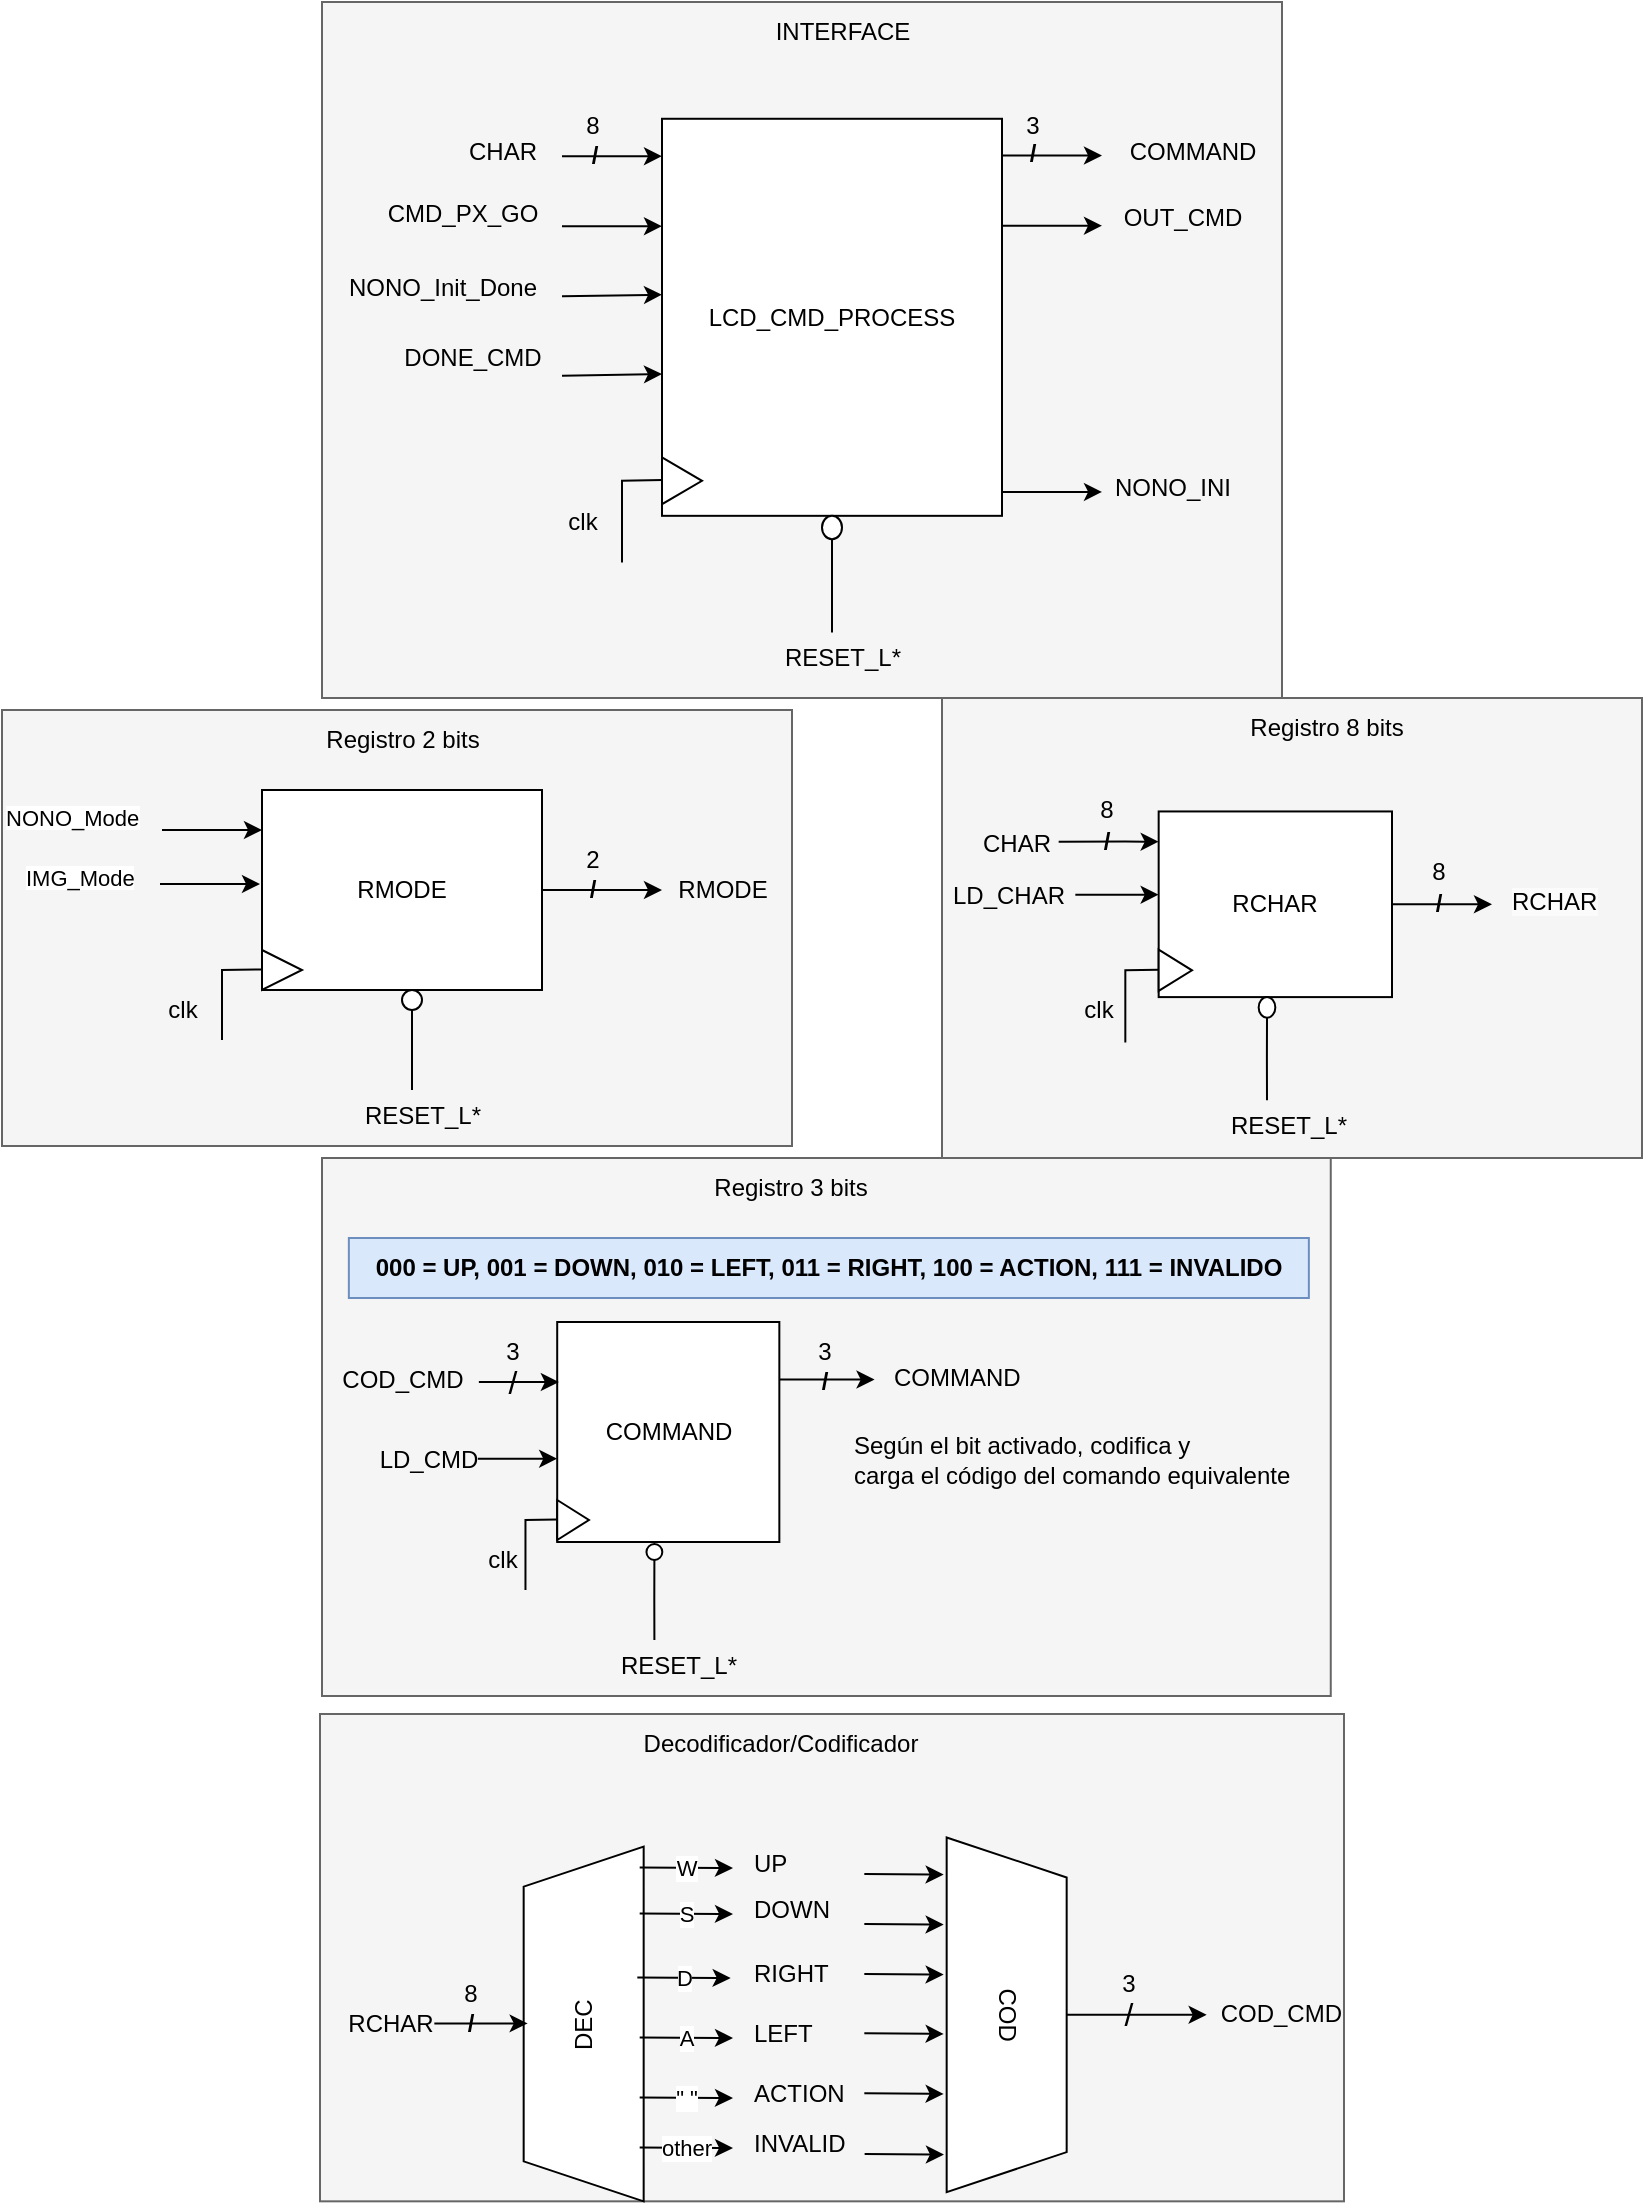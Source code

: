 <mxfile version="22.1.21" type="device">
  <diagram name="Page-1" id="bJ8itpKa8yMkncbAwDAy">
    <mxGraphModel dx="2096" dy="1000" grid="1" gridSize="10" guides="1" tooltips="1" connect="1" arrows="1" fold="1" page="1" pageScale="1" pageWidth="850" pageHeight="1100" math="0" shadow="0">
      <root>
        <mxCell id="0" />
        <mxCell id="1" parent="0" />
        <mxCell id="U-s3RB7BU_-bI2iJnk8K-27" value="" style="group;fillColor=#f5f5f5;fontColor=#333333;strokeColor=#666666;" vertex="1" connectable="0" parent="1">
          <mxGeometry x="10" y="354" width="395" height="218" as="geometry" />
        </mxCell>
        <mxCell id="wy2A1jpv522JCZYk6ljg-13" style="edgeStyle=orthogonalEdgeStyle;rounded=0;orthogonalLoop=1;jettySize=auto;html=1;" parent="U-s3RB7BU_-bI2iJnk8K-27" source="wy2A1jpv522JCZYk6ljg-1" edge="1">
          <mxGeometry relative="1" as="geometry">
            <mxPoint x="330" y="90" as="targetPoint" />
          </mxGeometry>
        </mxCell>
        <mxCell id="wy2A1jpv522JCZYk6ljg-1" value="RMODE" style="rounded=0;whiteSpace=wrap;html=1;" parent="U-s3RB7BU_-bI2iJnk8K-27" vertex="1">
          <mxGeometry x="130" y="40" width="140" height="100" as="geometry" />
        </mxCell>
        <mxCell id="wy2A1jpv522JCZYk6ljg-11" value="" style="edgeStyle=none;orthogonalLoop=1;jettySize=auto;html=1;rounded=0;" parent="U-s3RB7BU_-bI2iJnk8K-27" edge="1">
          <mxGeometry width="100" relative="1" as="geometry">
            <mxPoint x="80" y="60" as="sourcePoint" />
            <mxPoint x="130" y="60" as="targetPoint" />
            <Array as="points" />
          </mxGeometry>
        </mxCell>
        <mxCell id="wy2A1jpv522JCZYk6ljg-12" value="" style="edgeStyle=none;orthogonalLoop=1;jettySize=auto;html=1;rounded=0;" parent="U-s3RB7BU_-bI2iJnk8K-27" edge="1">
          <mxGeometry width="100" relative="1" as="geometry">
            <mxPoint x="79" y="87" as="sourcePoint" />
            <mxPoint x="129" y="87" as="targetPoint" />
            <Array as="points" />
          </mxGeometry>
        </mxCell>
        <mxCell id="wy2A1jpv522JCZYk6ljg-14" value="&lt;b&gt;/&lt;/b&gt;" style="text;html=1;align=center;verticalAlign=middle;resizable=0;points=[];autosize=1;strokeColor=none;fillColor=none;" parent="U-s3RB7BU_-bI2iJnk8K-27" vertex="1">
          <mxGeometry x="280" y="75" width="30" height="30" as="geometry" />
        </mxCell>
        <mxCell id="wy2A1jpv522JCZYk6ljg-15" value="2" style="text;html=1;align=center;verticalAlign=middle;resizable=0;points=[];autosize=1;strokeColor=none;fillColor=none;" parent="U-s3RB7BU_-bI2iJnk8K-27" vertex="1">
          <mxGeometry x="280" y="60" width="30" height="30" as="geometry" />
        </mxCell>
        <mxCell id="wy2A1jpv522JCZYk6ljg-29" value="&lt;span style=&quot;color: rgb(0, 0, 0); font-family: Helvetica; font-size: 11px; font-style: normal; font-variant-ligatures: normal; font-variant-caps: normal; font-weight: 400; letter-spacing: normal; orphans: 2; text-align: center; text-indent: 0px; text-transform: none; widows: 2; word-spacing: 0px; -webkit-text-stroke-width: 0px; background-color: rgb(255, 255, 255); text-decoration-thickness: initial; text-decoration-style: initial; text-decoration-color: initial; float: none; display: inline !important;&quot;&gt;IMG_Mode&lt;/span&gt;" style="text;whiteSpace=wrap;html=1;" parent="U-s3RB7BU_-bI2iJnk8K-27" vertex="1">
          <mxGeometry x="10" y="70" width="90" height="40" as="geometry" />
        </mxCell>
        <mxCell id="wy2A1jpv522JCZYk6ljg-30" value="&lt;span style=&quot;color: rgb(0, 0, 0); font-family: Helvetica; font-size: 11px; font-style: normal; font-variant-ligatures: normal; font-variant-caps: normal; font-weight: 400; letter-spacing: normal; orphans: 2; text-align: center; text-indent: 0px; text-transform: none; widows: 2; word-spacing: 0px; -webkit-text-stroke-width: 0px; background-color: rgb(255, 255, 255); text-decoration-thickness: initial; text-decoration-style: initial; text-decoration-color: initial; float: none; display: inline !important;&quot;&gt;NONO_Mode&lt;/span&gt;" style="text;whiteSpace=wrap;html=1;" parent="U-s3RB7BU_-bI2iJnk8K-27" vertex="1">
          <mxGeometry y="40" width="100" height="40" as="geometry" />
        </mxCell>
        <mxCell id="wy2A1jpv522JCZYk6ljg-31" value="RMODE" style="text;html=1;align=center;verticalAlign=middle;resizable=0;points=[];autosize=1;strokeColor=none;fillColor=none;" parent="U-s3RB7BU_-bI2iJnk8K-27" vertex="1">
          <mxGeometry x="325" y="75" width="70" height="30" as="geometry" />
        </mxCell>
        <mxCell id="U-s3RB7BU_-bI2iJnk8K-1" value="Registro 2 bits" style="text;html=1;align=center;verticalAlign=middle;resizable=0;points=[];autosize=1;strokeColor=none;fillColor=none;" vertex="1" parent="U-s3RB7BU_-bI2iJnk8K-27">
          <mxGeometry x="150" width="100" height="30" as="geometry" />
        </mxCell>
        <mxCell id="U-s3RB7BU_-bI2iJnk8K-2" value="" style="triangle;whiteSpace=wrap;html=1;" vertex="1" parent="U-s3RB7BU_-bI2iJnk8K-27">
          <mxGeometry x="130" y="120" width="20" height="20" as="geometry" />
        </mxCell>
        <mxCell id="U-s3RB7BU_-bI2iJnk8K-3" value="" style="edgeStyle=none;orthogonalLoop=1;jettySize=auto;html=1;rounded=0;endArrow=none;endFill=0;" edge="1" parent="U-s3RB7BU_-bI2iJnk8K-27">
          <mxGeometry width="100" relative="1" as="geometry">
            <mxPoint x="110" y="165" as="sourcePoint" />
            <mxPoint x="130" y="129.71" as="targetPoint" />
            <Array as="points">
              <mxPoint x="110" y="130" />
            </Array>
          </mxGeometry>
        </mxCell>
        <mxCell id="U-s3RB7BU_-bI2iJnk8K-4" value="clk" style="text;html=1;align=center;verticalAlign=middle;resizable=0;points=[];autosize=1;strokeColor=none;fillColor=none;" vertex="1" parent="U-s3RB7BU_-bI2iJnk8K-27">
          <mxGeometry x="70" y="135" width="40" height="30" as="geometry" />
        </mxCell>
        <mxCell id="U-s3RB7BU_-bI2iJnk8K-19" style="edgeStyle=orthogonalEdgeStyle;rounded=0;orthogonalLoop=1;jettySize=auto;html=1;startArrow=none;startFill=0;endArrow=none;endFill=0;" edge="1" source="U-s3RB7BU_-bI2iJnk8K-20" parent="U-s3RB7BU_-bI2iJnk8K-27">
          <mxGeometry relative="1" as="geometry">
            <mxPoint x="205" y="190" as="targetPoint" />
          </mxGeometry>
        </mxCell>
        <mxCell id="U-s3RB7BU_-bI2iJnk8K-20" value="" style="ellipse;whiteSpace=wrap;html=1;" vertex="1" parent="U-s3RB7BU_-bI2iJnk8K-27">
          <mxGeometry x="200" y="140" width="10" height="10" as="geometry" />
        </mxCell>
        <mxCell id="U-s3RB7BU_-bI2iJnk8K-21" value="RESET_L*" style="text;html=1;align=center;verticalAlign=middle;resizable=0;points=[];autosize=1;strokeColor=none;fillColor=none;" vertex="1" parent="U-s3RB7BU_-bI2iJnk8K-27">
          <mxGeometry x="170" y="188" width="80" height="30" as="geometry" />
        </mxCell>
        <mxCell id="U-s3RB7BU_-bI2iJnk8K-34" value="" style="group;fillColor=#f5f5f5;fontColor=#333333;strokeColor=#666666;" vertex="1" connectable="0" parent="1">
          <mxGeometry x="170" width="480" height="348" as="geometry" />
        </mxCell>
        <mxCell id="U-s3RB7BU_-bI2iJnk8K-26" value="" style="group" vertex="1" connectable="0" parent="U-s3RB7BU_-bI2iJnk8K-34">
          <mxGeometry y="35.034" width="480" height="312.966" as="geometry" />
        </mxCell>
        <mxCell id="wy2A1jpv522JCZYk6ljg-24" value="LCD_CMD_PROCESS" style="whiteSpace=wrap;html=1;" parent="U-s3RB7BU_-bI2iJnk8K-26" vertex="1">
          <mxGeometry x="170" y="23.356" width="170" height="198.523" as="geometry" />
        </mxCell>
        <mxCell id="wy2A1jpv522JCZYk6ljg-25" value="" style="edgeStyle=none;orthogonalLoop=1;jettySize=auto;html=1;rounded=0;" parent="U-s3RB7BU_-bI2iJnk8K-26" edge="1">
          <mxGeometry width="100" relative="1" as="geometry">
            <mxPoint x="120" y="42.04" as="sourcePoint" />
            <mxPoint x="170" y="42.04" as="targetPoint" />
            <Array as="points" />
          </mxGeometry>
        </mxCell>
        <mxCell id="wy2A1jpv522JCZYk6ljg-26" value="" style="edgeStyle=none;orthogonalLoop=1;jettySize=auto;html=1;rounded=0;" parent="U-s3RB7BU_-bI2iJnk8K-26" edge="1">
          <mxGeometry width="100" relative="1" as="geometry">
            <mxPoint x="120" y="77.074" as="sourcePoint" />
            <mxPoint x="170" y="77.074" as="targetPoint" />
            <Array as="points" />
          </mxGeometry>
        </mxCell>
        <mxCell id="wy2A1jpv522JCZYk6ljg-27" value="" style="edgeStyle=none;orthogonalLoop=1;jettySize=auto;html=1;rounded=0;" parent="U-s3RB7BU_-bI2iJnk8K-26" edge="1">
          <mxGeometry width="100" relative="1" as="geometry">
            <mxPoint x="120" y="112.107" as="sourcePoint" />
            <mxPoint x="170" y="111.302" as="targetPoint" />
            <Array as="points" />
          </mxGeometry>
        </mxCell>
        <mxCell id="wy2A1jpv522JCZYk6ljg-40" value="/" style="text;html=1;align=center;verticalAlign=middle;resizable=0;points=[];autosize=1;strokeColor=none;fillColor=none;fontStyle=1" parent="U-s3RB7BU_-bI2iJnk8K-26" vertex="1">
          <mxGeometry x="121" y="26.963" width="30" height="30" as="geometry" />
        </mxCell>
        <mxCell id="wy2A1jpv522JCZYk6ljg-41" value="8" style="text;html=1;align=center;verticalAlign=middle;resizable=0;points=[];autosize=1;strokeColor=none;fillColor=none;" parent="U-s3RB7BU_-bI2iJnk8K-26" vertex="1">
          <mxGeometry x="120" y="11.678" width="30" height="30" as="geometry" />
        </mxCell>
        <mxCell id="wy2A1jpv522JCZYk6ljg-42" value="CHAR" style="text;html=1;align=center;verticalAlign=middle;resizable=0;points=[];autosize=1;strokeColor=none;fillColor=none;" parent="U-s3RB7BU_-bI2iJnk8K-26" vertex="1">
          <mxGeometry x="60" y="24.523" width="60" height="30" as="geometry" />
        </mxCell>
        <mxCell id="wy2A1jpv522JCZYk6ljg-51" value="NONO_Init_Done" style="text;html=1;align=center;verticalAlign=middle;resizable=0;points=[];autosize=1;strokeColor=none;fillColor=none;" parent="U-s3RB7BU_-bI2iJnk8K-26" vertex="1">
          <mxGeometry y="93.423" width="120" height="30" as="geometry" />
        </mxCell>
        <mxCell id="wy2A1jpv522JCZYk6ljg-52" value="" style="edgeStyle=none;orthogonalLoop=1;jettySize=auto;html=1;rounded=0;" parent="U-s3RB7BU_-bI2iJnk8K-26" edge="1">
          <mxGeometry width="100" relative="1" as="geometry">
            <mxPoint x="120" y="151.812" as="sourcePoint" />
            <mxPoint x="170" y="151.006" as="targetPoint" />
            <Array as="points" />
          </mxGeometry>
        </mxCell>
        <mxCell id="wy2A1jpv522JCZYk6ljg-53" value="DONE_CMD" style="text;html=1;align=center;verticalAlign=middle;resizable=0;points=[];autosize=1;strokeColor=none;fillColor=none;" parent="U-s3RB7BU_-bI2iJnk8K-26" vertex="1">
          <mxGeometry x="30" y="128.456" width="90" height="30" as="geometry" />
        </mxCell>
        <mxCell id="wy2A1jpv522JCZYk6ljg-54" value="" style="edgeStyle=none;orthogonalLoop=1;jettySize=auto;html=1;rounded=0;" parent="U-s3RB7BU_-bI2iJnk8K-26" edge="1">
          <mxGeometry width="100" relative="1" as="geometry">
            <mxPoint x="340" y="41.76" as="sourcePoint" />
            <mxPoint x="390" y="41.76" as="targetPoint" />
            <Array as="points" />
          </mxGeometry>
        </mxCell>
        <mxCell id="wy2A1jpv522JCZYk6ljg-55" value="COMMAND" style="text;html=1;align=center;verticalAlign=middle;resizable=0;points=[];autosize=1;strokeColor=none;fillColor=none;" parent="U-s3RB7BU_-bI2iJnk8K-26" vertex="1">
          <mxGeometry x="390" y="24.523" width="90" height="30" as="geometry" />
        </mxCell>
        <mxCell id="wy2A1jpv522JCZYk6ljg-56" value="" style="edgeStyle=none;orthogonalLoop=1;jettySize=auto;html=1;rounded=0;" parent="U-s3RB7BU_-bI2iJnk8K-26" edge="1">
          <mxGeometry width="100" relative="1" as="geometry">
            <mxPoint x="340" y="76.794" as="sourcePoint" />
            <mxPoint x="390" y="76.794" as="targetPoint" />
            <Array as="points" />
          </mxGeometry>
        </mxCell>
        <mxCell id="wy2A1jpv522JCZYk6ljg-64" value="" style="edgeStyle=none;orthogonalLoop=1;jettySize=auto;html=1;rounded=0;" parent="U-s3RB7BU_-bI2iJnk8K-26" edge="1">
          <mxGeometry width="100" relative="1" as="geometry">
            <mxPoint x="340" y="209.921" as="sourcePoint" />
            <mxPoint x="390" y="209.921" as="targetPoint" />
            <Array as="points" />
          </mxGeometry>
        </mxCell>
        <mxCell id="wy2A1jpv522JCZYk6ljg-65" value="NONO_INI" style="text;html=1;align=center;verticalAlign=middle;resizable=0;points=[];autosize=1;strokeColor=none;fillColor=none;" parent="U-s3RB7BU_-bI2iJnk8K-26" vertex="1">
          <mxGeometry x="385" y="192.685" width="80" height="30" as="geometry" />
        </mxCell>
        <mxCell id="wy2A1jpv522JCZYk6ljg-112" value="OUT_CMD" style="text;html=1;align=center;verticalAlign=middle;resizable=0;points=[];autosize=1;strokeColor=none;fillColor=none;" parent="U-s3RB7BU_-bI2iJnk8K-26" vertex="1">
          <mxGeometry x="390" y="58.389" width="80" height="30" as="geometry" />
        </mxCell>
        <mxCell id="U-s3RB7BU_-bI2iJnk8K-22" style="edgeStyle=orthogonalEdgeStyle;rounded=0;orthogonalLoop=1;jettySize=auto;html=1;startArrow=none;startFill=0;endArrow=none;endFill=0;" edge="1" source="U-s3RB7BU_-bI2iJnk8K-23" parent="U-s3RB7BU_-bI2iJnk8K-26">
          <mxGeometry relative="1" as="geometry">
            <mxPoint x="255" y="280.268" as="targetPoint" />
          </mxGeometry>
        </mxCell>
        <mxCell id="U-s3RB7BU_-bI2iJnk8K-23" value="" style="ellipse;whiteSpace=wrap;html=1;" vertex="1" parent="U-s3RB7BU_-bI2iJnk8K-26">
          <mxGeometry x="250" y="221.879" width="10" height="11.678" as="geometry" />
        </mxCell>
        <mxCell id="U-s3RB7BU_-bI2iJnk8K-24" value="RESET_L*" style="text;html=1;align=center;verticalAlign=middle;resizable=0;points=[];autosize=1;strokeColor=none;fillColor=none;" vertex="1" parent="U-s3RB7BU_-bI2iJnk8K-26">
          <mxGeometry x="220" y="277.933" width="80" height="30" as="geometry" />
        </mxCell>
        <mxCell id="U-s3RB7BU_-bI2iJnk8K-31" value="" style="triangle;whiteSpace=wrap;html=1;" vertex="1" parent="U-s3RB7BU_-bI2iJnk8K-26">
          <mxGeometry x="170" y="192.685" width="20" height="23.356" as="geometry" />
        </mxCell>
        <mxCell id="U-s3RB7BU_-bI2iJnk8K-32" value="" style="edgeStyle=none;orthogonalLoop=1;jettySize=auto;html=1;rounded=0;endArrow=none;endFill=0;" edge="1" parent="U-s3RB7BU_-bI2iJnk8K-26">
          <mxGeometry width="100" relative="1" as="geometry">
            <mxPoint x="150" y="245.235" as="sourcePoint" />
            <mxPoint x="170" y="204.024" as="targetPoint" />
            <Array as="points">
              <mxPoint x="150" y="204.362" />
            </Array>
          </mxGeometry>
        </mxCell>
        <mxCell id="U-s3RB7BU_-bI2iJnk8K-33" value="clk" style="text;html=1;align=center;verticalAlign=middle;resizable=0;points=[];autosize=1;strokeColor=none;fillColor=none;" vertex="1" parent="U-s3RB7BU_-bI2iJnk8K-26">
          <mxGeometry x="110" y="210.201" width="40" height="30" as="geometry" />
        </mxCell>
        <mxCell id="wy2A1jpv522JCZYk6ljg-111" value="3" style="text;html=1;align=center;verticalAlign=middle;resizable=0;points=[];autosize=1;strokeColor=none;fillColor=none;" parent="U-s3RB7BU_-bI2iJnk8K-26" vertex="1">
          <mxGeometry x="340" y="11.68" width="30" height="30" as="geometry" />
        </mxCell>
        <mxCell id="U-s3RB7BU_-bI2iJnk8K-30" value="INTERFACE" style="text;html=1;align=center;verticalAlign=middle;resizable=0;points=[];autosize=1;strokeColor=none;fillColor=none;" vertex="1" parent="U-s3RB7BU_-bI2iJnk8K-34">
          <mxGeometry x="215" width="90" height="30" as="geometry" />
        </mxCell>
        <mxCell id="wy2A1jpv522JCZYk6ljg-49" value="CMD_PX_GO" style="text;html=1;align=center;verticalAlign=middle;resizable=0;points=[];autosize=1;strokeColor=none;fillColor=none;" parent="U-s3RB7BU_-bI2iJnk8K-34" vertex="1">
          <mxGeometry x="20" y="91.087" width="100" height="30" as="geometry" />
        </mxCell>
        <mxCell id="wy2A1jpv522JCZYk6ljg-110" value="/" style="text;html=1;align=center;verticalAlign=middle;resizable=0;points=[];autosize=1;strokeColor=none;fillColor=none;fontStyle=1" parent="U-s3RB7BU_-bI2iJnk8K-34" vertex="1">
          <mxGeometry x="340" y="61.089" width="30" height="30" as="geometry" />
        </mxCell>
        <mxCell id="U-s3RB7BU_-bI2iJnk8K-38" value="" style="group;fillColor=#f5f5f5;fontColor=#333333;strokeColor=#666666;fontStyle=1" vertex="1" connectable="0" parent="1">
          <mxGeometry x="480" y="348" width="350" height="230" as="geometry" />
        </mxCell>
        <mxCell id="wy2A1jpv522JCZYk6ljg-18" style="edgeStyle=orthogonalEdgeStyle;rounded=0;orthogonalLoop=1;jettySize=auto;html=1;" parent="U-s3RB7BU_-bI2iJnk8K-38" source="wy2A1jpv522JCZYk6ljg-17" edge="1">
          <mxGeometry relative="1" as="geometry">
            <mxPoint x="275" y="103.139" as="targetPoint" />
          </mxGeometry>
        </mxCell>
        <mxCell id="wy2A1jpv522JCZYk6ljg-17" value="RCHAR" style="rounded=0;whiteSpace=wrap;html=1;" parent="U-s3RB7BU_-bI2iJnk8K-38" vertex="1">
          <mxGeometry x="108.333" y="56.726" width="116.667" height="92.825" as="geometry" />
        </mxCell>
        <mxCell id="wy2A1jpv522JCZYk6ljg-19" value="&lt;b&gt;/&lt;/b&gt;" style="text;html=1;align=center;verticalAlign=middle;resizable=0;points=[];autosize=1;strokeColor=none;fillColor=none;" parent="U-s3RB7BU_-bI2iJnk8K-38" vertex="1">
          <mxGeometry x="232.5" y="87.668" width="30" height="30" as="geometry" />
        </mxCell>
        <mxCell id="wy2A1jpv522JCZYk6ljg-20" value="8" style="text;html=1;align=center;verticalAlign=middle;resizable=0;points=[];autosize=1;strokeColor=none;fillColor=none;" parent="U-s3RB7BU_-bI2iJnk8K-38" vertex="1">
          <mxGeometry x="232.5" y="72.197" width="30" height="30" as="geometry" />
        </mxCell>
        <mxCell id="wy2A1jpv522JCZYk6ljg-21" style="edgeStyle=orthogonalEdgeStyle;rounded=0;orthogonalLoop=1;jettySize=auto;html=1;" parent="U-s3RB7BU_-bI2iJnk8K-38" edge="1">
          <mxGeometry relative="1" as="geometry">
            <mxPoint x="108.333" y="71.847" as="targetPoint" />
            <mxPoint x="58.333" y="71.847" as="sourcePoint" />
            <Array as="points">
              <mxPoint x="91.667" y="72.197" />
              <mxPoint x="91.667" y="72.197" />
            </Array>
          </mxGeometry>
        </mxCell>
        <mxCell id="wy2A1jpv522JCZYk6ljg-22" value="&lt;b&gt;/&lt;/b&gt;" style="text;html=1;align=center;verticalAlign=middle;resizable=0;points=[];autosize=1;strokeColor=none;fillColor=none;" parent="U-s3RB7BU_-bI2iJnk8K-38" vertex="1">
          <mxGeometry x="66.667" y="56.726" width="30" height="30" as="geometry" />
        </mxCell>
        <mxCell id="wy2A1jpv522JCZYk6ljg-23" value="8" style="text;html=1;align=center;verticalAlign=middle;resizable=0;points=[];autosize=1;strokeColor=none;fillColor=none;" parent="U-s3RB7BU_-bI2iJnk8K-38" vertex="1">
          <mxGeometry x="66.667" y="41.256" width="30" height="30" as="geometry" />
        </mxCell>
        <mxCell id="wy2A1jpv522JCZYk6ljg-32" value="&lt;span style=&quot;color: rgb(0, 0, 0); font-family: Helvetica; font-size: 12px; font-style: normal; font-variant-ligatures: normal; font-variant-caps: normal; font-weight: 400; letter-spacing: normal; orphans: 2; text-align: center; text-indent: 0px; text-transform: none; widows: 2; word-spacing: 0px; -webkit-text-stroke-width: 0px; background-color: rgb(251, 251, 251); text-decoration-thickness: initial; text-decoration-style: initial; text-decoration-color: initial; float: none; display: inline !important;&quot;&gt;RCHAR&lt;/span&gt;" style="text;whiteSpace=wrap;html=1;" parent="U-s3RB7BU_-bI2iJnk8K-38" vertex="1">
          <mxGeometry x="283.333" y="87.668" width="66.667" height="41.256" as="geometry" />
        </mxCell>
        <mxCell id="wy2A1jpv522JCZYk6ljg-39" value="CHAR" style="text;html=1;align=center;verticalAlign=middle;resizable=0;points=[];autosize=1;strokeColor=none;fillColor=none;" parent="U-s3RB7BU_-bI2iJnk8K-38" vertex="1">
          <mxGeometry x="6.667" y="57.666" width="60" height="30" as="geometry" />
        </mxCell>
        <mxCell id="wy2A1jpv522JCZYk6ljg-48" value="LD_CHAR" style="text;html=1;align=center;verticalAlign=middle;resizable=0;points=[];autosize=1;strokeColor=none;fillColor=none;" parent="U-s3RB7BU_-bI2iJnk8K-38" vertex="1">
          <mxGeometry x="-7" y="83.543" width="80" height="30" as="geometry" />
        </mxCell>
        <mxCell id="wy2A1jpv522JCZYk6ljg-68" value="" style="edgeStyle=none;orthogonalLoop=1;jettySize=auto;html=1;rounded=0;" parent="U-s3RB7BU_-bI2iJnk8K-38" edge="1">
          <mxGeometry width="100" relative="1" as="geometry">
            <mxPoint x="66.667" y="98.343" as="sourcePoint" />
            <mxPoint x="108.333" y="98.343" as="targetPoint" />
            <Array as="points" />
          </mxGeometry>
        </mxCell>
        <mxCell id="U-s3RB7BU_-bI2iJnk8K-5" value="" style="triangle;whiteSpace=wrap;html=1;" vertex="1" parent="U-s3RB7BU_-bI2iJnk8K-38">
          <mxGeometry x="108.333" y="125.83" width="16.667" height="20.628" as="geometry" />
        </mxCell>
        <mxCell id="U-s3RB7BU_-bI2iJnk8K-6" value="" style="edgeStyle=none;orthogonalLoop=1;jettySize=auto;html=1;rounded=0;endArrow=none;endFill=0;" edge="1" parent="U-s3RB7BU_-bI2iJnk8K-38">
          <mxGeometry width="100" relative="1" as="geometry">
            <mxPoint x="91.667" y="172.242" as="sourcePoint" />
            <mxPoint x="108.333" y="135.844" as="targetPoint" />
            <Array as="points">
              <mxPoint x="91.667" y="136.143" />
            </Array>
          </mxGeometry>
        </mxCell>
        <mxCell id="U-s3RB7BU_-bI2iJnk8K-7" value="clk" style="text;html=1;align=center;verticalAlign=middle;resizable=0;points=[];autosize=1;strokeColor=none;fillColor=none;" vertex="1" parent="U-s3RB7BU_-bI2iJnk8K-38">
          <mxGeometry x="58.333" y="141.3" width="40" height="30" as="geometry" />
        </mxCell>
        <mxCell id="U-s3RB7BU_-bI2iJnk8K-15" style="edgeStyle=orthogonalEdgeStyle;rounded=0;orthogonalLoop=1;jettySize=auto;html=1;startArrow=none;startFill=0;endArrow=none;endFill=0;" edge="1" source="U-s3RB7BU_-bI2iJnk8K-16" parent="U-s3RB7BU_-bI2iJnk8K-38">
          <mxGeometry relative="1" as="geometry">
            <mxPoint x="162.5" y="201.121" as="targetPoint" />
          </mxGeometry>
        </mxCell>
        <mxCell id="U-s3RB7BU_-bI2iJnk8K-16" value="" style="ellipse;whiteSpace=wrap;html=1;" vertex="1" parent="U-s3RB7BU_-bI2iJnk8K-38">
          <mxGeometry x="158.333" y="149.552" width="8.333" height="10.314" as="geometry" />
        </mxCell>
        <mxCell id="U-s3RB7BU_-bI2iJnk8K-17" value="RESET_L*" style="text;html=1;align=center;verticalAlign=middle;resizable=0;points=[];autosize=1;strokeColor=none;fillColor=none;" vertex="1" parent="U-s3RB7BU_-bI2iJnk8K-38">
          <mxGeometry x="133.333" y="199.058" width="80" height="30" as="geometry" />
        </mxCell>
        <mxCell id="U-s3RB7BU_-bI2iJnk8K-37" value="Registro 8 bits" style="text;html=1;align=center;verticalAlign=middle;resizable=0;points=[];autosize=1;strokeColor=none;fillColor=none;" vertex="1" parent="U-s3RB7BU_-bI2iJnk8K-38">
          <mxGeometry x="141.667" width="100" height="30" as="geometry" />
        </mxCell>
        <mxCell id="U-s3RB7BU_-bI2iJnk8K-66" value="" style="group;fillColor=#f5f5f5;fontColor=#333333;strokeColor=#666666;" vertex="1" connectable="0" parent="1">
          <mxGeometry x="170" y="578" width="504.38" height="269" as="geometry" />
        </mxCell>
        <mxCell id="U-s3RB7BU_-bI2iJnk8K-13" style="edgeStyle=orthogonalEdgeStyle;rounded=0;orthogonalLoop=1;jettySize=auto;html=1;startArrow=none;startFill=0;endArrow=none;endFill=0;" edge="1" parent="U-s3RB7BU_-bI2iJnk8K-66" source="U-s3RB7BU_-bI2iJnk8K-12">
          <mxGeometry relative="1" as="geometry">
            <mxPoint x="166.201" y="241" as="targetPoint" />
          </mxGeometry>
        </mxCell>
        <mxCell id="U-s3RB7BU_-bI2iJnk8K-12" value="" style="ellipse;whiteSpace=wrap;html=1;container=0;" vertex="1" parent="U-s3RB7BU_-bI2iJnk8K-66">
          <mxGeometry x="162.23" y="193" width="7.93" height="8" as="geometry" />
        </mxCell>
        <mxCell id="U-s3RB7BU_-bI2iJnk8K-14" value="RESET_L*" style="text;html=1;align=center;verticalAlign=middle;resizable=0;points=[];autosize=1;strokeColor=none;fillColor=none;container=0;" vertex="1" parent="U-s3RB7BU_-bI2iJnk8K-66">
          <mxGeometry x="138.432" y="239" width="80" height="30" as="geometry" />
        </mxCell>
        <mxCell id="wy2A1jpv522JCZYk6ljg-79" value="COMMAND" style="rounded=0;whiteSpace=wrap;html=1;container=0;" parent="U-s3RB7BU_-bI2iJnk8K-66" vertex="1">
          <mxGeometry x="117.6" y="82" width="111.07" height="110" as="geometry" />
        </mxCell>
        <mxCell id="wy2A1jpv522JCZYk6ljg-80" value="&lt;b&gt;/&lt;/b&gt;" style="text;html=1;align=center;verticalAlign=middle;resizable=0;points=[];autosize=1;strokeColor=none;fillColor=none;container=0;" parent="U-s3RB7BU_-bI2iJnk8K-66" vertex="1">
          <mxGeometry x="235.808" y="96.5" width="30" height="30" as="geometry" />
        </mxCell>
        <mxCell id="wy2A1jpv522JCZYk6ljg-81" value="3" style="text;html=1;align=center;verticalAlign=middle;resizable=0;points=[];autosize=1;strokeColor=none;fillColor=none;container=0;" parent="U-s3RB7BU_-bI2iJnk8K-66" vertex="1">
          <mxGeometry x="235.808" y="81.5" width="30" height="30" as="geometry" />
        </mxCell>
        <mxCell id="wy2A1jpv522JCZYk6ljg-85" value="&lt;div style=&quot;text-align: center;&quot;&gt;COMMAND&lt;/div&gt;" style="text;whiteSpace=wrap;html=1;container=0;" parent="U-s3RB7BU_-bI2iJnk8K-66" vertex="1">
          <mxGeometry x="284.215" y="96" width="63.471" height="40" as="geometry" />
        </mxCell>
        <mxCell id="wy2A1jpv522JCZYk6ljg-90" value="LD_CMD" style="text;html=1;align=center;verticalAlign=middle;resizable=0;points=[];autosize=1;strokeColor=none;fillColor=none;container=0;" parent="U-s3RB7BU_-bI2iJnk8K-66" vertex="1">
          <mxGeometry x="18.43" y="136" width="70" height="30" as="geometry" />
        </mxCell>
        <mxCell id="wy2A1jpv522JCZYk6ljg-91" value="" style="edgeStyle=none;orthogonalLoop=1;jettySize=auto;html=1;rounded=0;" parent="U-s3RB7BU_-bI2iJnk8K-66" edge="1">
          <mxGeometry width="100" relative="1" as="geometry">
            <mxPoint x="77.934" y="150.35" as="sourcePoint" />
            <mxPoint x="117.604" y="150.35" as="targetPoint" />
            <Array as="points" />
          </mxGeometry>
        </mxCell>
        <mxCell id="wy2A1jpv522JCZYk6ljg-116" style="edgeStyle=orthogonalEdgeStyle;rounded=0;orthogonalLoop=1;jettySize=auto;html=1;" parent="U-s3RB7BU_-bI2iJnk8K-66" edge="1">
          <mxGeometry relative="1" as="geometry">
            <mxPoint x="276.271" y="110.79" as="targetPoint" />
            <mxPoint x="228.668" y="110.79" as="sourcePoint" />
          </mxGeometry>
        </mxCell>
        <mxCell id="wy2A1jpv522JCZYk6ljg-117" value="Según el bit activado, codifica y &lt;br&gt;carga el código del comando equivalente&lt;br&gt;" style="text;html=1;align=left;verticalAlign=middle;resizable=0;points=[];autosize=1;strokeColor=none;fillColor=none;" parent="U-s3RB7BU_-bI2iJnk8K-66" vertex="1">
          <mxGeometry x="264.38" y="131" width="240" height="40" as="geometry" />
        </mxCell>
        <mxCell id="U-s3RB7BU_-bI2iJnk8K-8" value="" style="triangle;whiteSpace=wrap;html=1;container=0;" vertex="1" parent="U-s3RB7BU_-bI2iJnk8K-66">
          <mxGeometry x="117.604" y="171" width="15.868" height="20" as="geometry" />
        </mxCell>
        <mxCell id="U-s3RB7BU_-bI2iJnk8K-9" value="" style="edgeStyle=none;orthogonalLoop=1;jettySize=auto;html=1;rounded=0;endArrow=none;endFill=0;" edge="1" parent="U-s3RB7BU_-bI2iJnk8K-66">
          <mxGeometry width="100" relative="1" as="geometry">
            <mxPoint x="101.736" y="216" as="sourcePoint" />
            <mxPoint x="117.604" y="180.71" as="targetPoint" />
            <Array as="points">
              <mxPoint x="101.736" y="181" />
            </Array>
          </mxGeometry>
        </mxCell>
        <mxCell id="U-s3RB7BU_-bI2iJnk8K-10" value="clk" style="text;html=1;align=center;verticalAlign=middle;resizable=0;points=[];autosize=1;strokeColor=none;fillColor=none;container=0;" vertex="1" parent="U-s3RB7BU_-bI2iJnk8K-66">
          <mxGeometry x="70.0" y="186" width="40" height="30" as="geometry" />
        </mxCell>
        <mxCell id="U-s3RB7BU_-bI2iJnk8K-50" value="" style="edgeStyle=none;orthogonalLoop=1;jettySize=auto;html=1;rounded=0;" edge="1" parent="U-s3RB7BU_-bI2iJnk8K-66">
          <mxGeometry width="100" relative="1" as="geometry">
            <mxPoint x="78.43" y="112" as="sourcePoint" />
            <mxPoint x="118.43" y="112" as="targetPoint" />
            <Array as="points" />
          </mxGeometry>
        </mxCell>
        <mxCell id="U-s3RB7BU_-bI2iJnk8K-51" value="/" style="text;html=1;align=center;verticalAlign=middle;resizable=0;points=[];autosize=1;strokeColor=none;fillColor=none;fontStyle=0;fontSize=16;container=0;" vertex="1" parent="U-s3RB7BU_-bI2iJnk8K-66">
          <mxGeometry x="80" y="96.5" width="30" height="30" as="geometry" />
        </mxCell>
        <mxCell id="U-s3RB7BU_-bI2iJnk8K-52" value="3" style="text;html=1;align=center;verticalAlign=middle;resizable=0;points=[];autosize=1;strokeColor=none;fillColor=none;container=0;" vertex="1" parent="U-s3RB7BU_-bI2iJnk8K-66">
          <mxGeometry x="80" y="81.5" width="30" height="30" as="geometry" />
        </mxCell>
        <mxCell id="U-s3RB7BU_-bI2iJnk8K-53" value="COD_CMD" style="text;html=1;align=center;verticalAlign=middle;resizable=0;points=[];autosize=1;strokeColor=none;fillColor=none;container=0;" vertex="1" parent="U-s3RB7BU_-bI2iJnk8K-66">
          <mxGeometry y="96" width="80" height="30" as="geometry" />
        </mxCell>
        <mxCell id="U-s3RB7BU_-bI2iJnk8K-35" value="Registro 3 bits" style="text;html=1;align=center;verticalAlign=middle;resizable=0;points=[];autosize=1;strokeColor=none;fillColor=none;container=0;" vertex="1" parent="U-s3RB7BU_-bI2iJnk8K-66">
          <mxGeometry x="184.214" width="100" height="30" as="geometry" />
        </mxCell>
        <mxCell id="U-s3RB7BU_-bI2iJnk8K-69" value="000 = UP, 001 = DOWN, 010 = LEFT, 011 = RIGHT, 100 = ACTION, 111 = INVALIDO" style="text;html=1;align=center;verticalAlign=middle;resizable=0;points=[];autosize=1;fillColor=#dae8fc;strokeColor=#6c8ebf;fontStyle=1" vertex="1" parent="U-s3RB7BU_-bI2iJnk8K-66">
          <mxGeometry x="13.43" y="40" width="480" height="30" as="geometry" />
        </mxCell>
        <mxCell id="U-s3RB7BU_-bI2iJnk8K-72" value="" style="group;fillColor=#f5f5f5;fontColor=#333333;strokeColor=#666666;" vertex="1" connectable="0" parent="1">
          <mxGeometry x="169" y="856" width="511.994" height="243.667" as="geometry" />
        </mxCell>
        <mxCell id="U-s3RB7BU_-bI2iJnk8K-39" value="" style="edgeStyle=none;orthogonalLoop=1;jettySize=auto;html=1;rounded=0;" edge="1" parent="U-s3RB7BU_-bI2iJnk8K-72">
          <mxGeometry width="100" relative="1" as="geometry">
            <mxPoint x="272.154" y="80.0" as="sourcePoint" />
            <mxPoint x="311.824" y="80.31" as="targetPoint" />
            <Array as="points" />
          </mxGeometry>
        </mxCell>
        <mxCell id="U-s3RB7BU_-bI2iJnk8K-40" value="" style="edgeStyle=none;orthogonalLoop=1;jettySize=auto;html=1;rounded=0;" edge="1" parent="U-s3RB7BU_-bI2iJnk8K-72">
          <mxGeometry width="100" relative="1" as="geometry">
            <mxPoint x="272.154" y="105.0" as="sourcePoint" />
            <mxPoint x="311.824" y="105.31" as="targetPoint" />
            <Array as="points" />
          </mxGeometry>
        </mxCell>
        <mxCell id="U-s3RB7BU_-bI2iJnk8K-41" value="" style="edgeStyle=none;orthogonalLoop=1;jettySize=auto;html=1;rounded=0;" edge="1" parent="U-s3RB7BU_-bI2iJnk8K-72">
          <mxGeometry width="100" relative="1" as="geometry">
            <mxPoint x="272.154" y="130.0" as="sourcePoint" />
            <mxPoint x="311.824" y="130.31" as="targetPoint" />
            <Array as="points" />
          </mxGeometry>
        </mxCell>
        <mxCell id="U-s3RB7BU_-bI2iJnk8K-42" value="" style="edgeStyle=none;orthogonalLoop=1;jettySize=auto;html=1;rounded=0;" edge="1" parent="U-s3RB7BU_-bI2iJnk8K-72">
          <mxGeometry width="100" relative="1" as="geometry">
            <mxPoint x="272.154" y="159.64" as="sourcePoint" />
            <mxPoint x="311.824" y="159.95" as="targetPoint" />
            <Array as="points" />
          </mxGeometry>
        </mxCell>
        <mxCell id="U-s3RB7BU_-bI2iJnk8K-43" value="" style="edgeStyle=none;orthogonalLoop=1;jettySize=auto;html=1;rounded=0;" edge="1" parent="U-s3RB7BU_-bI2iJnk8K-72">
          <mxGeometry width="100" relative="1" as="geometry">
            <mxPoint x="272.154" y="189.64" as="sourcePoint" />
            <mxPoint x="311.824" y="189.95" as="targetPoint" />
            <Array as="points" />
          </mxGeometry>
        </mxCell>
        <mxCell id="U-s3RB7BU_-bI2iJnk8K-62" value="" style="edgeStyle=none;orthogonalLoop=1;jettySize=auto;html=1;rounded=0;" edge="1" parent="U-s3RB7BU_-bI2iJnk8K-72">
          <mxGeometry width="100" relative="1" as="geometry">
            <mxPoint x="272.304" y="220.0" as="sourcePoint" />
            <mxPoint x="311.974" y="220.31" as="targetPoint" />
            <Array as="points" />
          </mxGeometry>
        </mxCell>
        <mxCell id="U-s3RB7BU_-bI2iJnk8K-49" value="COD" style="shape=trapezoid;perimeter=trapezoidPerimeter;whiteSpace=wrap;html=1;fixedSize=1;rotation=90;" vertex="1" parent="U-s3RB7BU_-bI2iJnk8K-72">
          <mxGeometry x="254.667" y="120.4" width="177.333" height="60" as="geometry" />
        </mxCell>
        <mxCell id="U-s3RB7BU_-bI2iJnk8K-56" value="" style="edgeStyle=none;orthogonalLoop=1;jettySize=auto;html=1;rounded=0;" edge="1" parent="U-s3RB7BU_-bI2iJnk8K-72">
          <mxGeometry width="100" relative="1" as="geometry">
            <mxPoint x="373.33" y="150.4" as="sourcePoint" />
            <mxPoint x="443.33" y="150.4" as="targetPoint" />
            <Array as="points" />
          </mxGeometry>
        </mxCell>
        <mxCell id="U-s3RB7BU_-bI2iJnk8K-57" value="/" style="text;html=1;align=center;verticalAlign=middle;resizable=0;points=[];autosize=1;strokeColor=none;fillColor=none;fontStyle=0;fontSize=16;" vertex="1" parent="U-s3RB7BU_-bI2iJnk8K-72">
          <mxGeometry x="389.33" y="135.4" width="30" height="30" as="geometry" />
        </mxCell>
        <mxCell id="U-s3RB7BU_-bI2iJnk8K-58" value="3" style="text;html=1;align=center;verticalAlign=middle;resizable=0;points=[];autosize=1;strokeColor=none;fillColor=none;" vertex="1" parent="U-s3RB7BU_-bI2iJnk8K-72">
          <mxGeometry x="389.33" y="120.4" width="30" height="30" as="geometry" />
        </mxCell>
        <mxCell id="U-s3RB7BU_-bI2iJnk8K-59" value="COD_CMD" style="text;html=1;align=right;verticalAlign=middle;resizable=0;points=[];autosize=1;strokeColor=none;fillColor=none;" vertex="1" parent="U-s3RB7BU_-bI2iJnk8K-72">
          <mxGeometry x="431.994" y="135.4" width="80" height="30" as="geometry" />
        </mxCell>
        <mxCell id="wy2A1jpv522JCZYk6ljg-92" value="DEC" style="shape=trapezoid;perimeter=trapezoidPerimeter;whiteSpace=wrap;html=1;fixedSize=1;rotation=-90;" parent="U-s3RB7BU_-bI2iJnk8K-72" vertex="1">
          <mxGeometry x="43.167" y="125" width="177.333" height="60" as="geometry" />
        </mxCell>
        <mxCell id="wy2A1jpv522JCZYk6ljg-93" value="" style="edgeStyle=none;orthogonalLoop=1;jettySize=auto;html=1;rounded=0;" parent="U-s3RB7BU_-bI2iJnk8K-72" edge="1">
          <mxGeometry width="100" relative="1" as="geometry">
            <mxPoint x="57.167" y="154.69" as="sourcePoint" />
            <mxPoint x="103.833" y="154.69" as="targetPoint" />
            <Array as="points" />
          </mxGeometry>
        </mxCell>
        <mxCell id="wy2A1jpv522JCZYk6ljg-94" value="RCHAR" style="text;html=1;align=center;verticalAlign=middle;resizable=0;points=[];autosize=1;strokeColor=none;fillColor=none;" parent="U-s3RB7BU_-bI2iJnk8K-72" vertex="1">
          <mxGeometry y="140" width="70" height="30" as="geometry" />
        </mxCell>
        <mxCell id="wy2A1jpv522JCZYk6ljg-96" value="S" style="edgeStyle=none;orthogonalLoop=1;jettySize=auto;html=1;rounded=0;" parent="U-s3RB7BU_-bI2iJnk8K-72" edge="1">
          <mxGeometry width="100" relative="1" as="geometry">
            <mxPoint x="159.833" y="99.69" as="sourcePoint" />
            <mxPoint x="206.5" y="100" as="targetPoint" />
            <Array as="points" />
          </mxGeometry>
        </mxCell>
        <mxCell id="wy2A1jpv522JCZYk6ljg-97" value="DOWN" style="text;html=1;align=left;verticalAlign=middle;resizable=0;points=[];autosize=1;strokeColor=none;fillColor=none;" parent="U-s3RB7BU_-bI2iJnk8K-72" vertex="1">
          <mxGeometry x="214.667" y="83" width="60" height="30" as="geometry" />
        </mxCell>
        <mxCell id="wy2A1jpv522JCZYk6ljg-98" value="D" style="edgeStyle=none;orthogonalLoop=1;jettySize=auto;html=1;rounded=0;" parent="U-s3RB7BU_-bI2iJnk8K-72" edge="1">
          <mxGeometry width="100" relative="1" as="geometry">
            <mxPoint x="158.667" y="131.69" as="sourcePoint" />
            <mxPoint x="205.333" y="132" as="targetPoint" />
            <Array as="points" />
          </mxGeometry>
        </mxCell>
        <mxCell id="wy2A1jpv522JCZYk6ljg-99" value="RIGHT" style="text;html=1;align=left;verticalAlign=middle;resizable=0;points=[];autosize=1;strokeColor=none;fillColor=none;" parent="U-s3RB7BU_-bI2iJnk8K-72" vertex="1">
          <mxGeometry x="214.667" y="115" width="60" height="30" as="geometry" />
        </mxCell>
        <mxCell id="wy2A1jpv522JCZYk6ljg-100" value="A" style="edgeStyle=none;orthogonalLoop=1;jettySize=auto;html=1;rounded=0;" parent="U-s3RB7BU_-bI2iJnk8K-72" edge="1">
          <mxGeometry width="100" relative="1" as="geometry">
            <mxPoint x="159.833" y="161.69" as="sourcePoint" />
            <mxPoint x="206.5" y="162" as="targetPoint" />
            <Array as="points" />
          </mxGeometry>
        </mxCell>
        <mxCell id="wy2A1jpv522JCZYk6ljg-101" value="LEFT" style="text;html=1;align=left;verticalAlign=middle;resizable=0;points=[];autosize=1;strokeColor=none;fillColor=none;" parent="U-s3RB7BU_-bI2iJnk8K-72" vertex="1">
          <mxGeometry x="214.667" y="145" width="50" height="30" as="geometry" />
        </mxCell>
        <mxCell id="wy2A1jpv522JCZYk6ljg-102" value="&quot; &quot;" style="edgeStyle=none;orthogonalLoop=1;jettySize=auto;html=1;rounded=0;" parent="U-s3RB7BU_-bI2iJnk8K-72" edge="1">
          <mxGeometry width="100" relative="1" as="geometry">
            <mxPoint x="159.833" y="191.69" as="sourcePoint" />
            <mxPoint x="206.5" y="192" as="targetPoint" />
            <Array as="points" />
          </mxGeometry>
        </mxCell>
        <mxCell id="wy2A1jpv522JCZYk6ljg-103" value="ACTION" style="text;html=1;align=left;verticalAlign=middle;resizable=0;points=[];autosize=1;strokeColor=none;fillColor=none;" parent="U-s3RB7BU_-bI2iJnk8K-72" vertex="1">
          <mxGeometry x="214.667" y="175" width="70" height="30" as="geometry" />
        </mxCell>
        <mxCell id="wy2A1jpv522JCZYk6ljg-104" value="other" style="edgeStyle=none;orthogonalLoop=1;jettySize=auto;html=1;rounded=0;" parent="U-s3RB7BU_-bI2iJnk8K-72" edge="1">
          <mxGeometry width="100" relative="1" as="geometry">
            <mxPoint x="159.833" y="216.69" as="sourcePoint" />
            <mxPoint x="206.5" y="217" as="targetPoint" />
            <Array as="points" />
          </mxGeometry>
        </mxCell>
        <mxCell id="wy2A1jpv522JCZYk6ljg-105" value="INVALID" style="text;html=1;align=left;verticalAlign=middle;resizable=0;points=[];autosize=1;strokeColor=none;fillColor=none;" parent="U-s3RB7BU_-bI2iJnk8K-72" vertex="1">
          <mxGeometry x="214.667" y="200" width="70" height="30" as="geometry" />
        </mxCell>
        <mxCell id="wy2A1jpv522JCZYk6ljg-106" value="W" style="edgeStyle=none;orthogonalLoop=1;jettySize=auto;html=1;rounded=0;" parent="U-s3RB7BU_-bI2iJnk8K-72" edge="1">
          <mxGeometry width="100" relative="1" as="geometry">
            <mxPoint x="159.833" y="76.69" as="sourcePoint" />
            <mxPoint x="206.5" y="77" as="targetPoint" />
            <Array as="points" />
          </mxGeometry>
        </mxCell>
        <mxCell id="wy2A1jpv522JCZYk6ljg-107" value="UP" style="text;html=1;align=left;verticalAlign=middle;resizable=0;points=[];autosize=1;strokeColor=none;fillColor=none;" parent="U-s3RB7BU_-bI2iJnk8K-72" vertex="1">
          <mxGeometry x="214.667" y="60" width="40" height="30" as="geometry" />
        </mxCell>
        <mxCell id="wy2A1jpv522JCZYk6ljg-108" value="&lt;b&gt;/&lt;/b&gt;" style="text;html=1;align=center;verticalAlign=middle;resizable=0;points=[];autosize=1;strokeColor=none;fillColor=none;" parent="U-s3RB7BU_-bI2iJnk8K-72" vertex="1">
          <mxGeometry x="59.733" y="140" width="30" height="30" as="geometry" />
        </mxCell>
        <mxCell id="wy2A1jpv522JCZYk6ljg-109" value="8" style="text;html=1;align=center;verticalAlign=middle;resizable=0;points=[];autosize=1;strokeColor=none;fillColor=none;" parent="U-s3RB7BU_-bI2iJnk8K-72" vertex="1">
          <mxGeometry x="59.733" y="125" width="30" height="30" as="geometry" />
        </mxCell>
        <mxCell id="U-s3RB7BU_-bI2iJnk8K-71" value="Decodificador/Codificador" style="text;html=1;align=center;verticalAlign=middle;resizable=0;points=[];autosize=1;strokeColor=none;fillColor=none;" vertex="1" parent="U-s3RB7BU_-bI2iJnk8K-72">
          <mxGeometry x="150" width="160" height="30" as="geometry" />
        </mxCell>
      </root>
    </mxGraphModel>
  </diagram>
</mxfile>
